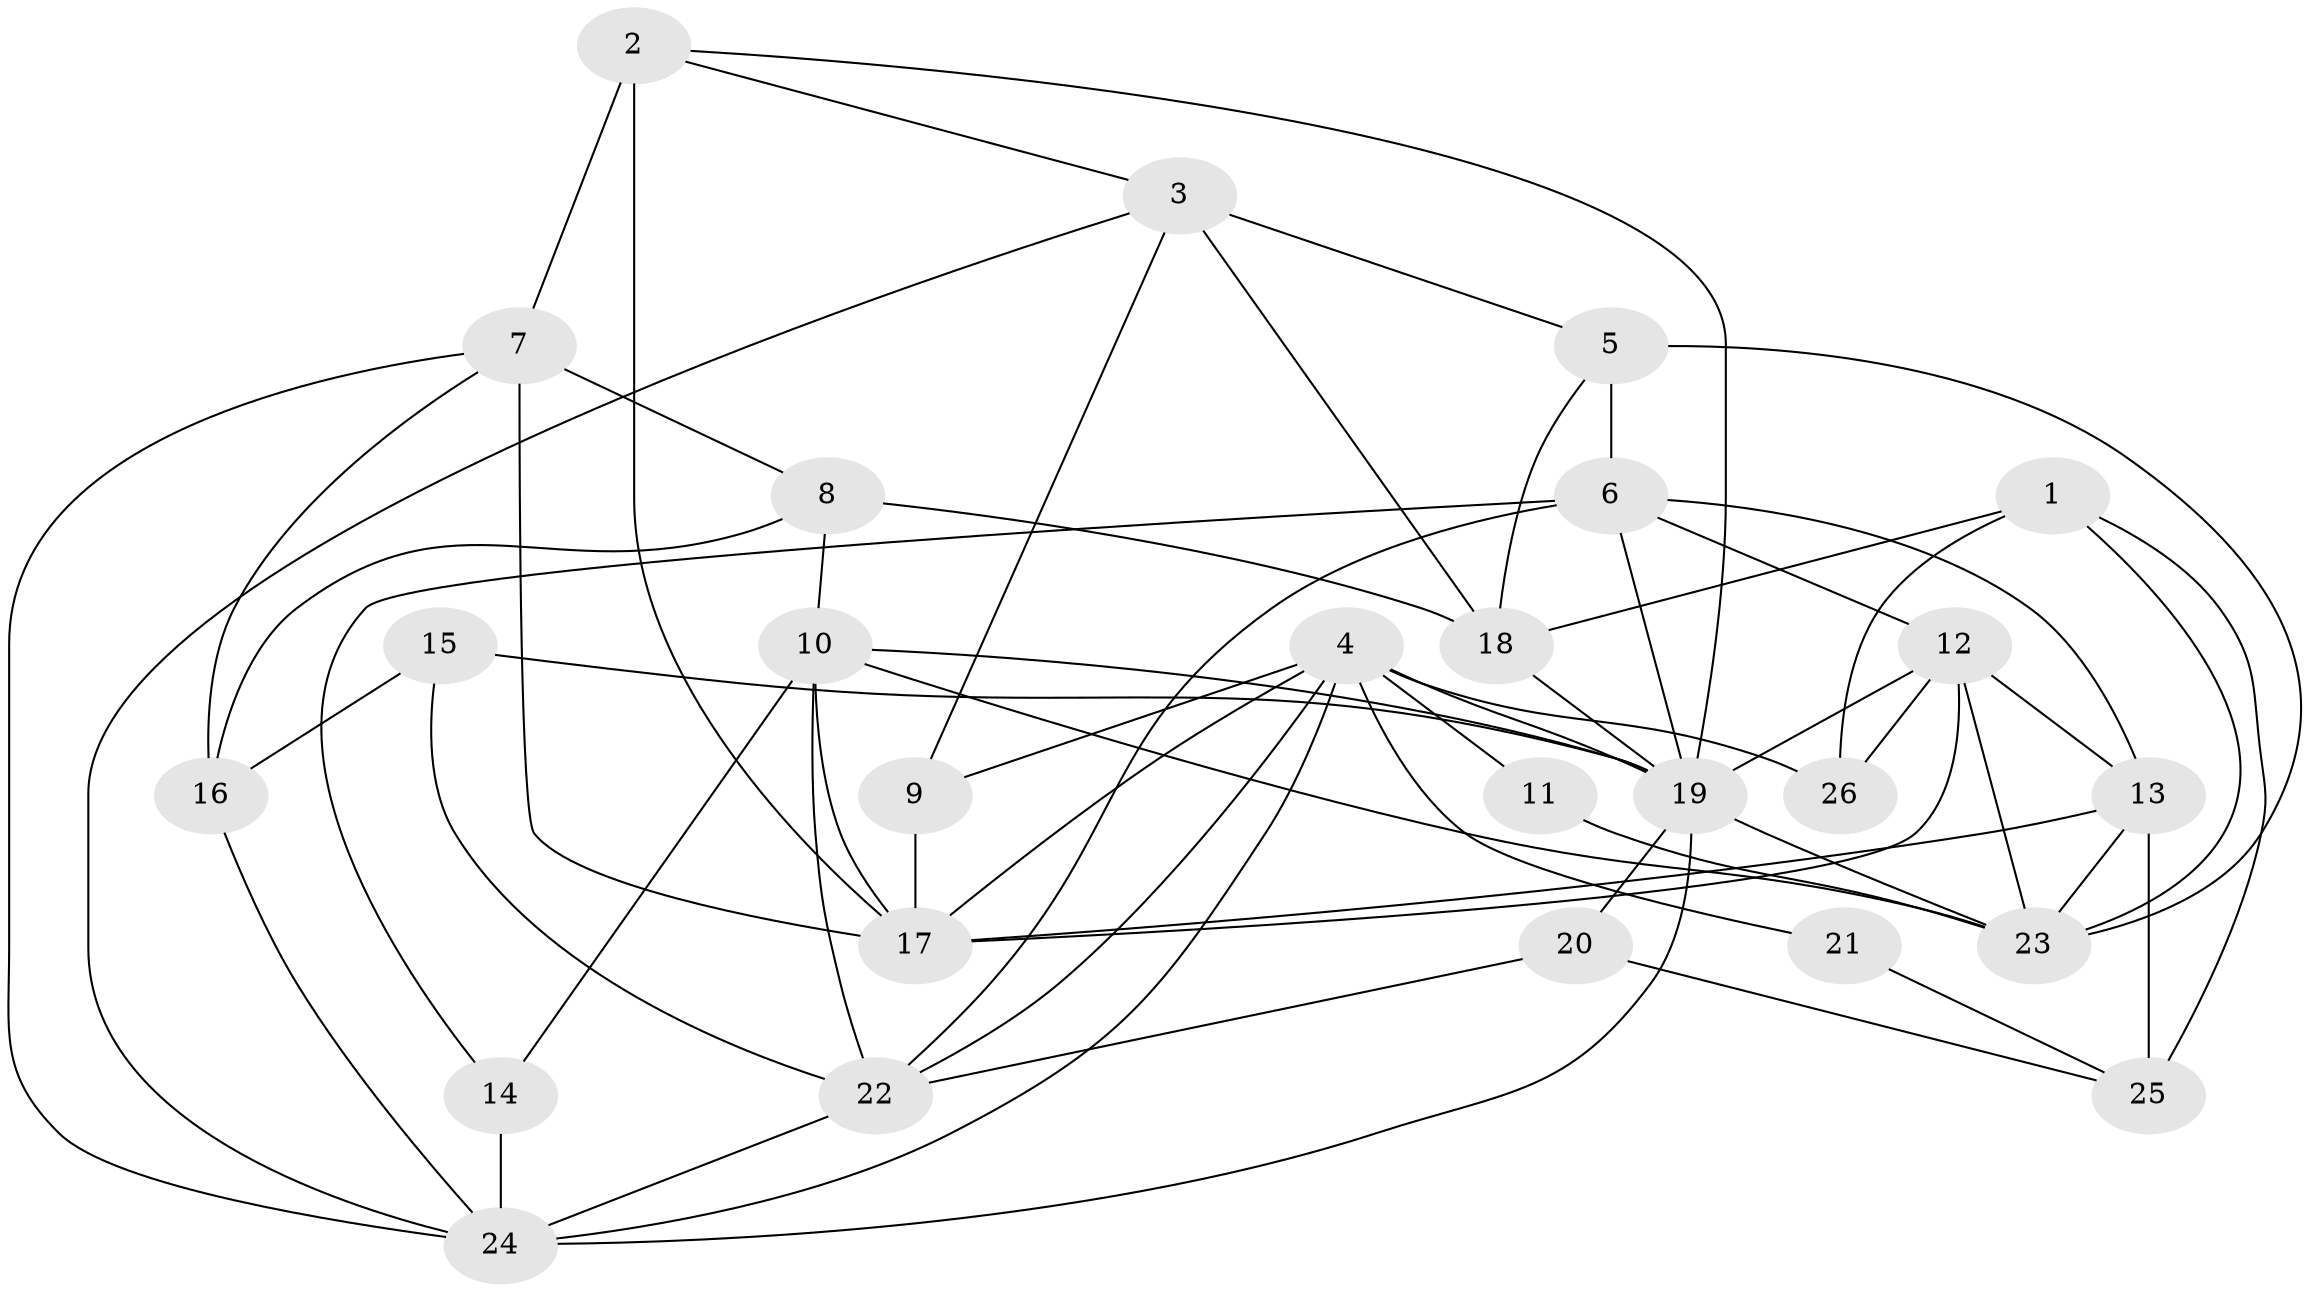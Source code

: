 // original degree distribution, {4: 0.19607843137254902, 5: 0.13725490196078433, 2: 0.21568627450980393, 6: 0.19607843137254902, 3: 0.21568627450980393, 7: 0.0392156862745098}
// Generated by graph-tools (version 1.1) at 2025/02/03/09/25 03:02:00]
// undirected, 26 vertices, 63 edges
graph export_dot {
graph [start="1"]
  node [color=gray90,style=filled];
  1;
  2;
  3;
  4;
  5;
  6;
  7;
  8;
  9;
  10;
  11;
  12;
  13;
  14;
  15;
  16;
  17;
  18;
  19;
  20;
  21;
  22;
  23;
  24;
  25;
  26;
  1 -- 18 [weight=1.0];
  1 -- 23 [weight=1.0];
  1 -- 25 [weight=1.0];
  1 -- 26 [weight=1.0];
  2 -- 3 [weight=1.0];
  2 -- 7 [weight=2.0];
  2 -- 17 [weight=1.0];
  2 -- 19 [weight=1.0];
  3 -- 5 [weight=1.0];
  3 -- 9 [weight=1.0];
  3 -- 18 [weight=2.0];
  3 -- 24 [weight=1.0];
  4 -- 9 [weight=1.0];
  4 -- 11 [weight=1.0];
  4 -- 17 [weight=1.0];
  4 -- 19 [weight=1.0];
  4 -- 21 [weight=1.0];
  4 -- 22 [weight=1.0];
  4 -- 24 [weight=1.0];
  4 -- 26 [weight=1.0];
  5 -- 6 [weight=2.0];
  5 -- 18 [weight=1.0];
  5 -- 23 [weight=1.0];
  6 -- 12 [weight=1.0];
  6 -- 13 [weight=1.0];
  6 -- 14 [weight=1.0];
  6 -- 19 [weight=2.0];
  6 -- 22 [weight=1.0];
  7 -- 8 [weight=1.0];
  7 -- 16 [weight=1.0];
  7 -- 17 [weight=1.0];
  7 -- 24 [weight=2.0];
  8 -- 10 [weight=1.0];
  8 -- 16 [weight=1.0];
  8 -- 18 [weight=1.0];
  9 -- 17 [weight=1.0];
  10 -- 14 [weight=1.0];
  10 -- 17 [weight=1.0];
  10 -- 19 [weight=1.0];
  10 -- 22 [weight=1.0];
  10 -- 23 [weight=1.0];
  11 -- 23 [weight=1.0];
  12 -- 13 [weight=1.0];
  12 -- 17 [weight=1.0];
  12 -- 19 [weight=2.0];
  12 -- 23 [weight=1.0];
  12 -- 26 [weight=1.0];
  13 -- 17 [weight=2.0];
  13 -- 23 [weight=1.0];
  13 -- 25 [weight=3.0];
  14 -- 24 [weight=2.0];
  15 -- 16 [weight=1.0];
  15 -- 19 [weight=1.0];
  15 -- 22 [weight=1.0];
  16 -- 24 [weight=1.0];
  18 -- 19 [weight=1.0];
  19 -- 20 [weight=2.0];
  19 -- 23 [weight=1.0];
  19 -- 24 [weight=2.0];
  20 -- 22 [weight=1.0];
  20 -- 25 [weight=1.0];
  21 -- 25 [weight=1.0];
  22 -- 24 [weight=1.0];
}
